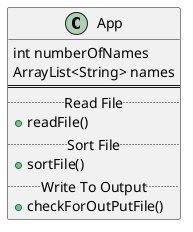 @startuml
class App{
int numberOfNames
ArrayList<String> names
==
.. Read File ..
+ readFile()
.. Sort File ..
+ sortFile()
.. Write To Output ..
+ checkForOutPutFile()
}

@enduml